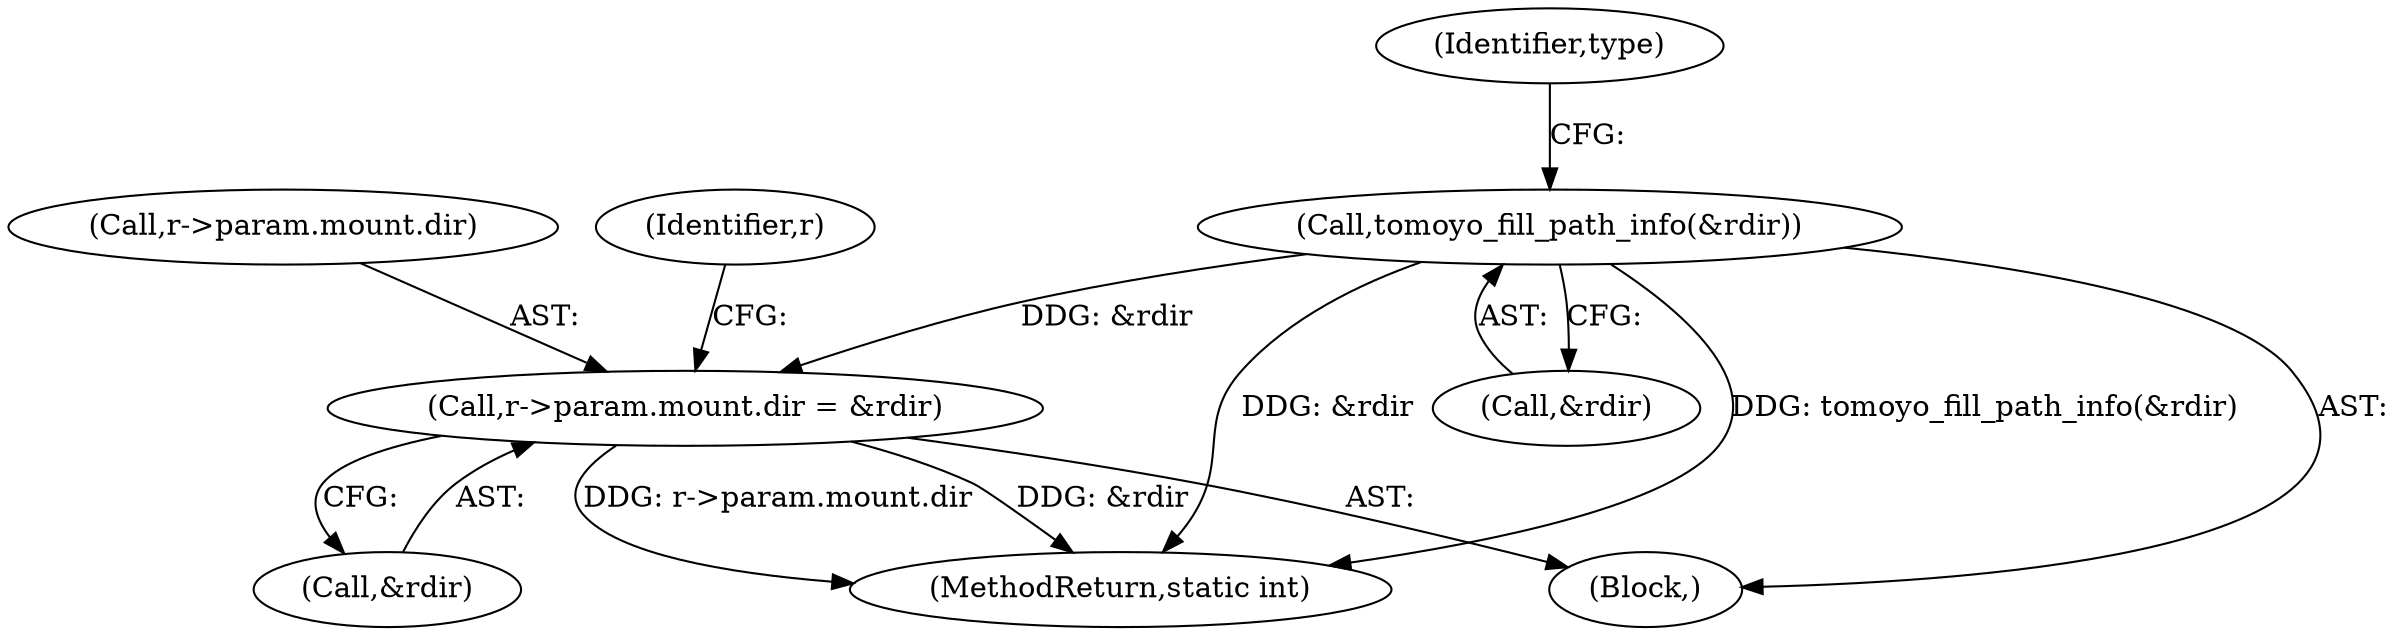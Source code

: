 digraph "0_linux_4e78c724d47e2342aa8fde61f6b8536f662f795f@pointer" {
"1000335" [label="(Call,r->param.mount.dir = &rdir)"];
"1000179" [label="(Call,tomoyo_fill_path_info(&rdir))"];
"1000335" [label="(Call,r->param.mount.dir = &rdir)"];
"1000343" [label="(Call,&rdir)"];
"1000336" [label="(Call,r->param.mount.dir)"];
"1000180" [label="(Call,&rdir)"];
"1000115" [label="(Block,)"];
"1000389" [label="(MethodReturn,static int)"];
"1000349" [label="(Identifier,r)"];
"1000185" [label="(Identifier,type)"];
"1000179" [label="(Call,tomoyo_fill_path_info(&rdir))"];
"1000335" -> "1000115"  [label="AST: "];
"1000335" -> "1000343"  [label="CFG: "];
"1000336" -> "1000335"  [label="AST: "];
"1000343" -> "1000335"  [label="AST: "];
"1000349" -> "1000335"  [label="CFG: "];
"1000335" -> "1000389"  [label="DDG: r->param.mount.dir"];
"1000335" -> "1000389"  [label="DDG: &rdir"];
"1000179" -> "1000335"  [label="DDG: &rdir"];
"1000179" -> "1000115"  [label="AST: "];
"1000179" -> "1000180"  [label="CFG: "];
"1000180" -> "1000179"  [label="AST: "];
"1000185" -> "1000179"  [label="CFG: "];
"1000179" -> "1000389"  [label="DDG: tomoyo_fill_path_info(&rdir)"];
"1000179" -> "1000389"  [label="DDG: &rdir"];
}
